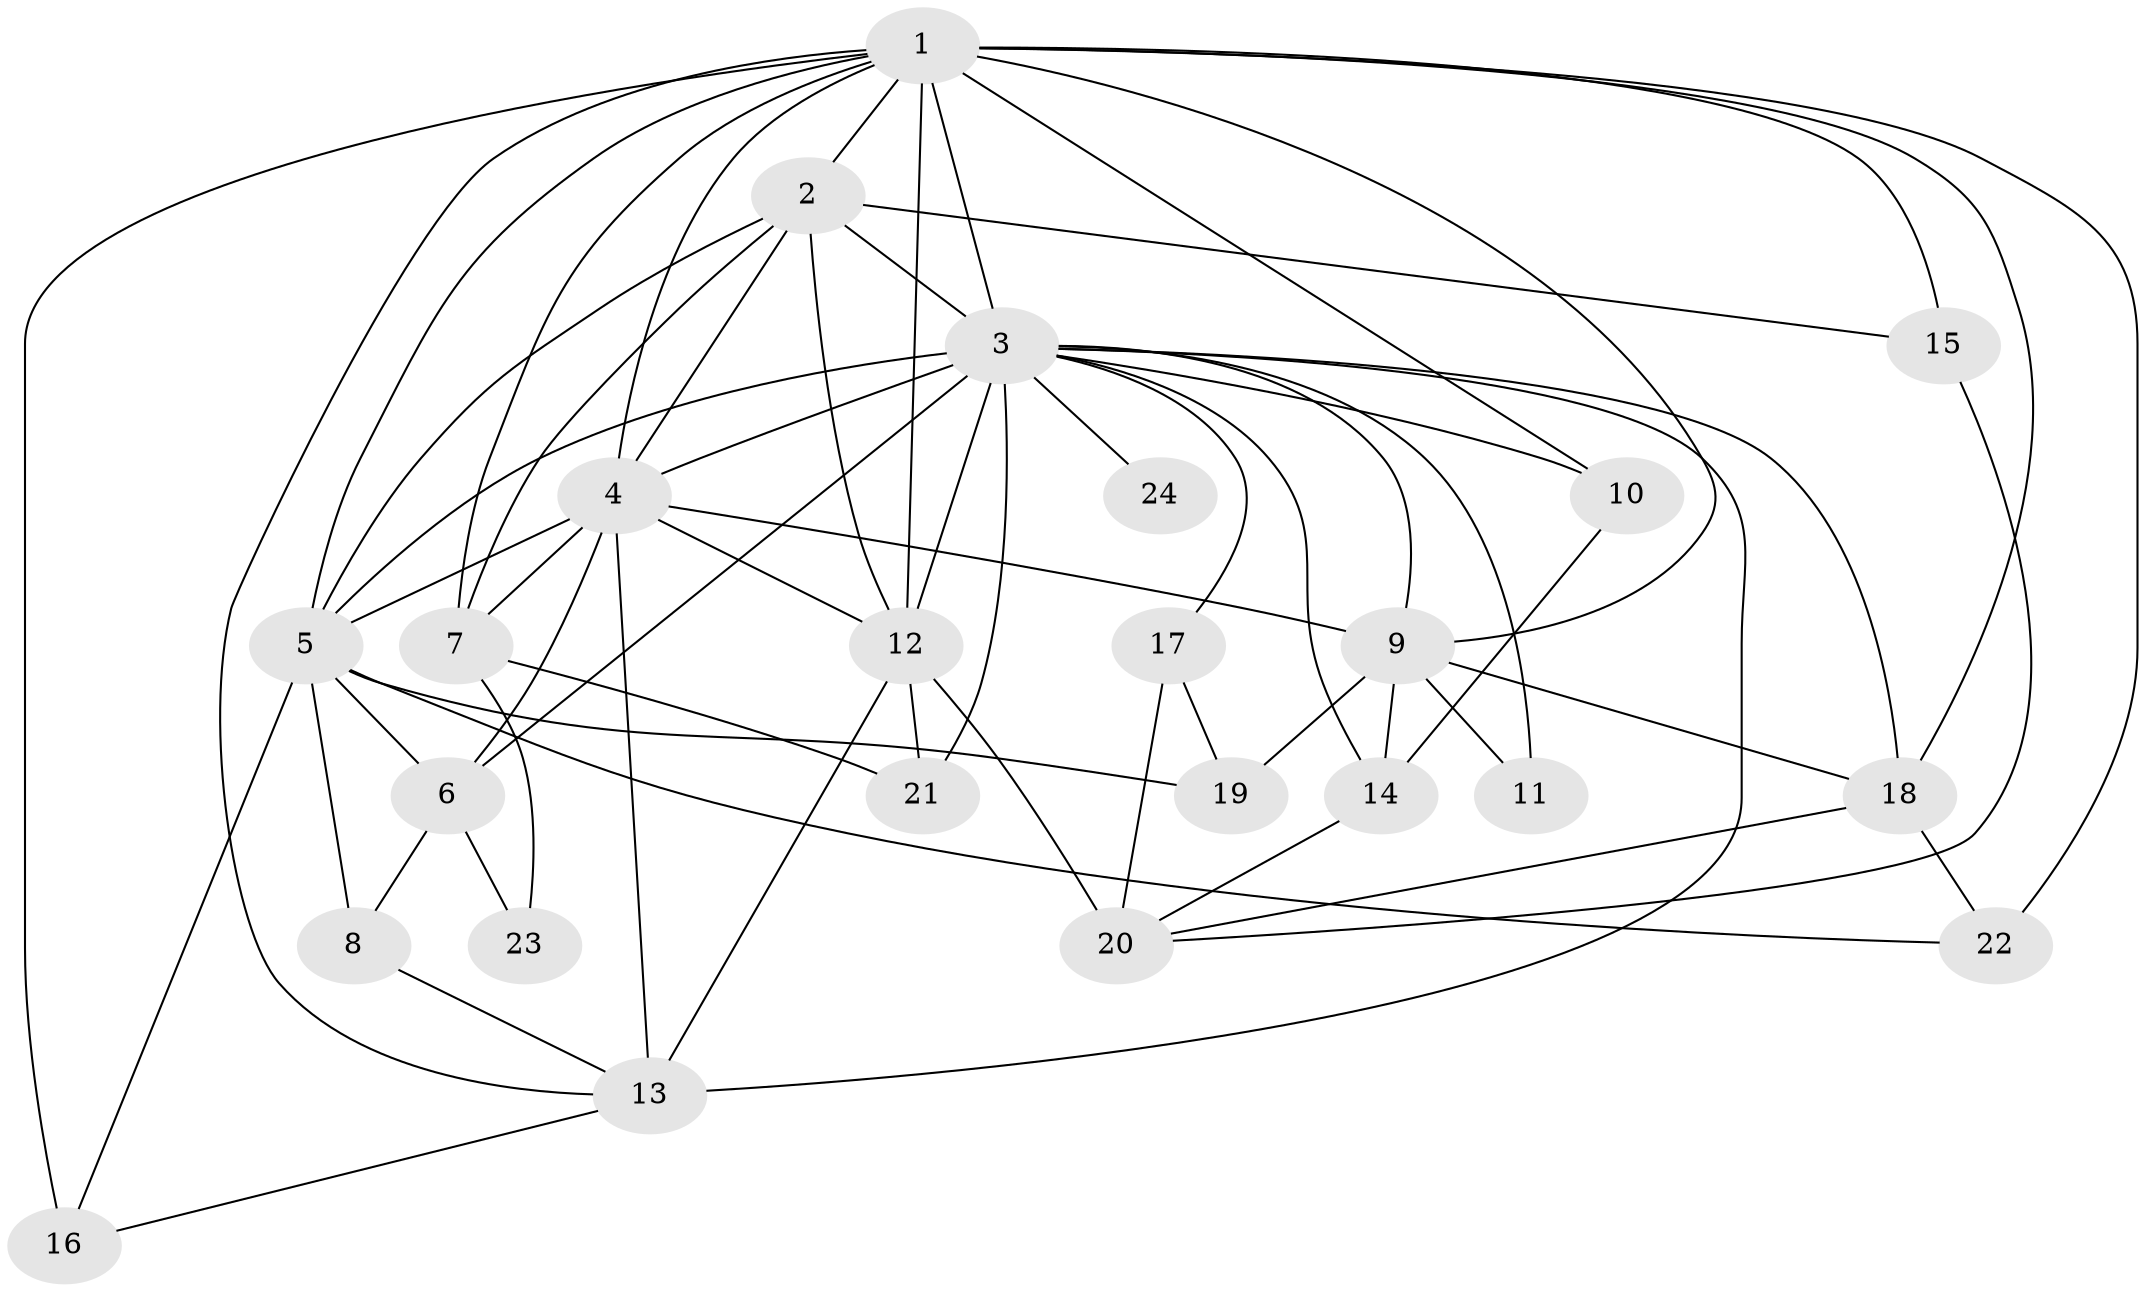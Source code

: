 // original degree distribution, {18: 0.02857142857142857, 21: 0.014285714285714285, 15: 0.05714285714285714, 16: 0.014285714285714285, 20: 0.014285714285714285, 17: 0.014285714285714285, 3: 0.15714285714285714, 8: 0.014285714285714285, 4: 0.08571428571428572, 7: 0.014285714285714285, 5: 0.02857142857142857, 2: 0.5571428571428572}
// Generated by graph-tools (version 1.1) at 2025/50/03/04/25 22:50:01]
// undirected, 24 vertices, 63 edges
graph export_dot {
  node [color=gray90,style=filled];
  1;
  2;
  3;
  4;
  5;
  6;
  7;
  8;
  9;
  10;
  11;
  12;
  13;
  14;
  15;
  16;
  17;
  18;
  19;
  20;
  21;
  22;
  23;
  24;
  1 -- 2 [weight=4.0];
  1 -- 3 [weight=7.0];
  1 -- 4 [weight=4.0];
  1 -- 5 [weight=2.0];
  1 -- 7 [weight=1.0];
  1 -- 9 [weight=1.0];
  1 -- 10 [weight=1.0];
  1 -- 12 [weight=1.0];
  1 -- 13 [weight=1.0];
  1 -- 15 [weight=1.0];
  1 -- 16 [weight=2.0];
  1 -- 18 [weight=2.0];
  1 -- 22 [weight=2.0];
  2 -- 3 [weight=17.0];
  2 -- 4 [weight=4.0];
  2 -- 5 [weight=2.0];
  2 -- 7 [weight=1.0];
  2 -- 12 [weight=2.0];
  2 -- 15 [weight=2.0];
  3 -- 4 [weight=7.0];
  3 -- 5 [weight=4.0];
  3 -- 6 [weight=1.0];
  3 -- 9 [weight=2.0];
  3 -- 10 [weight=2.0];
  3 -- 11 [weight=4.0];
  3 -- 12 [weight=1.0];
  3 -- 13 [weight=1.0];
  3 -- 14 [weight=1.0];
  3 -- 17 [weight=1.0];
  3 -- 18 [weight=1.0];
  3 -- 21 [weight=2.0];
  3 -- 24 [weight=1.0];
  4 -- 5 [weight=3.0];
  4 -- 6 [weight=4.0];
  4 -- 7 [weight=1.0];
  4 -- 9 [weight=1.0];
  4 -- 12 [weight=1.0];
  4 -- 13 [weight=5.0];
  5 -- 6 [weight=3.0];
  5 -- 8 [weight=2.0];
  5 -- 16 [weight=1.0];
  5 -- 19 [weight=1.0];
  5 -- 22 [weight=1.0];
  6 -- 8 [weight=1.0];
  6 -- 23 [weight=1.0];
  7 -- 21 [weight=1.0];
  7 -- 23 [weight=1.0];
  8 -- 13 [weight=1.0];
  9 -- 11 [weight=1.0];
  9 -- 14 [weight=2.0];
  9 -- 18 [weight=1.0];
  9 -- 19 [weight=2.0];
  10 -- 14 [weight=1.0];
  12 -- 13 [weight=1.0];
  12 -- 20 [weight=3.0];
  12 -- 21 [weight=1.0];
  13 -- 16 [weight=1.0];
  14 -- 20 [weight=1.0];
  15 -- 20 [weight=1.0];
  17 -- 19 [weight=1.0];
  17 -- 20 [weight=1.0];
  18 -- 20 [weight=1.0];
  18 -- 22 [weight=1.0];
}

